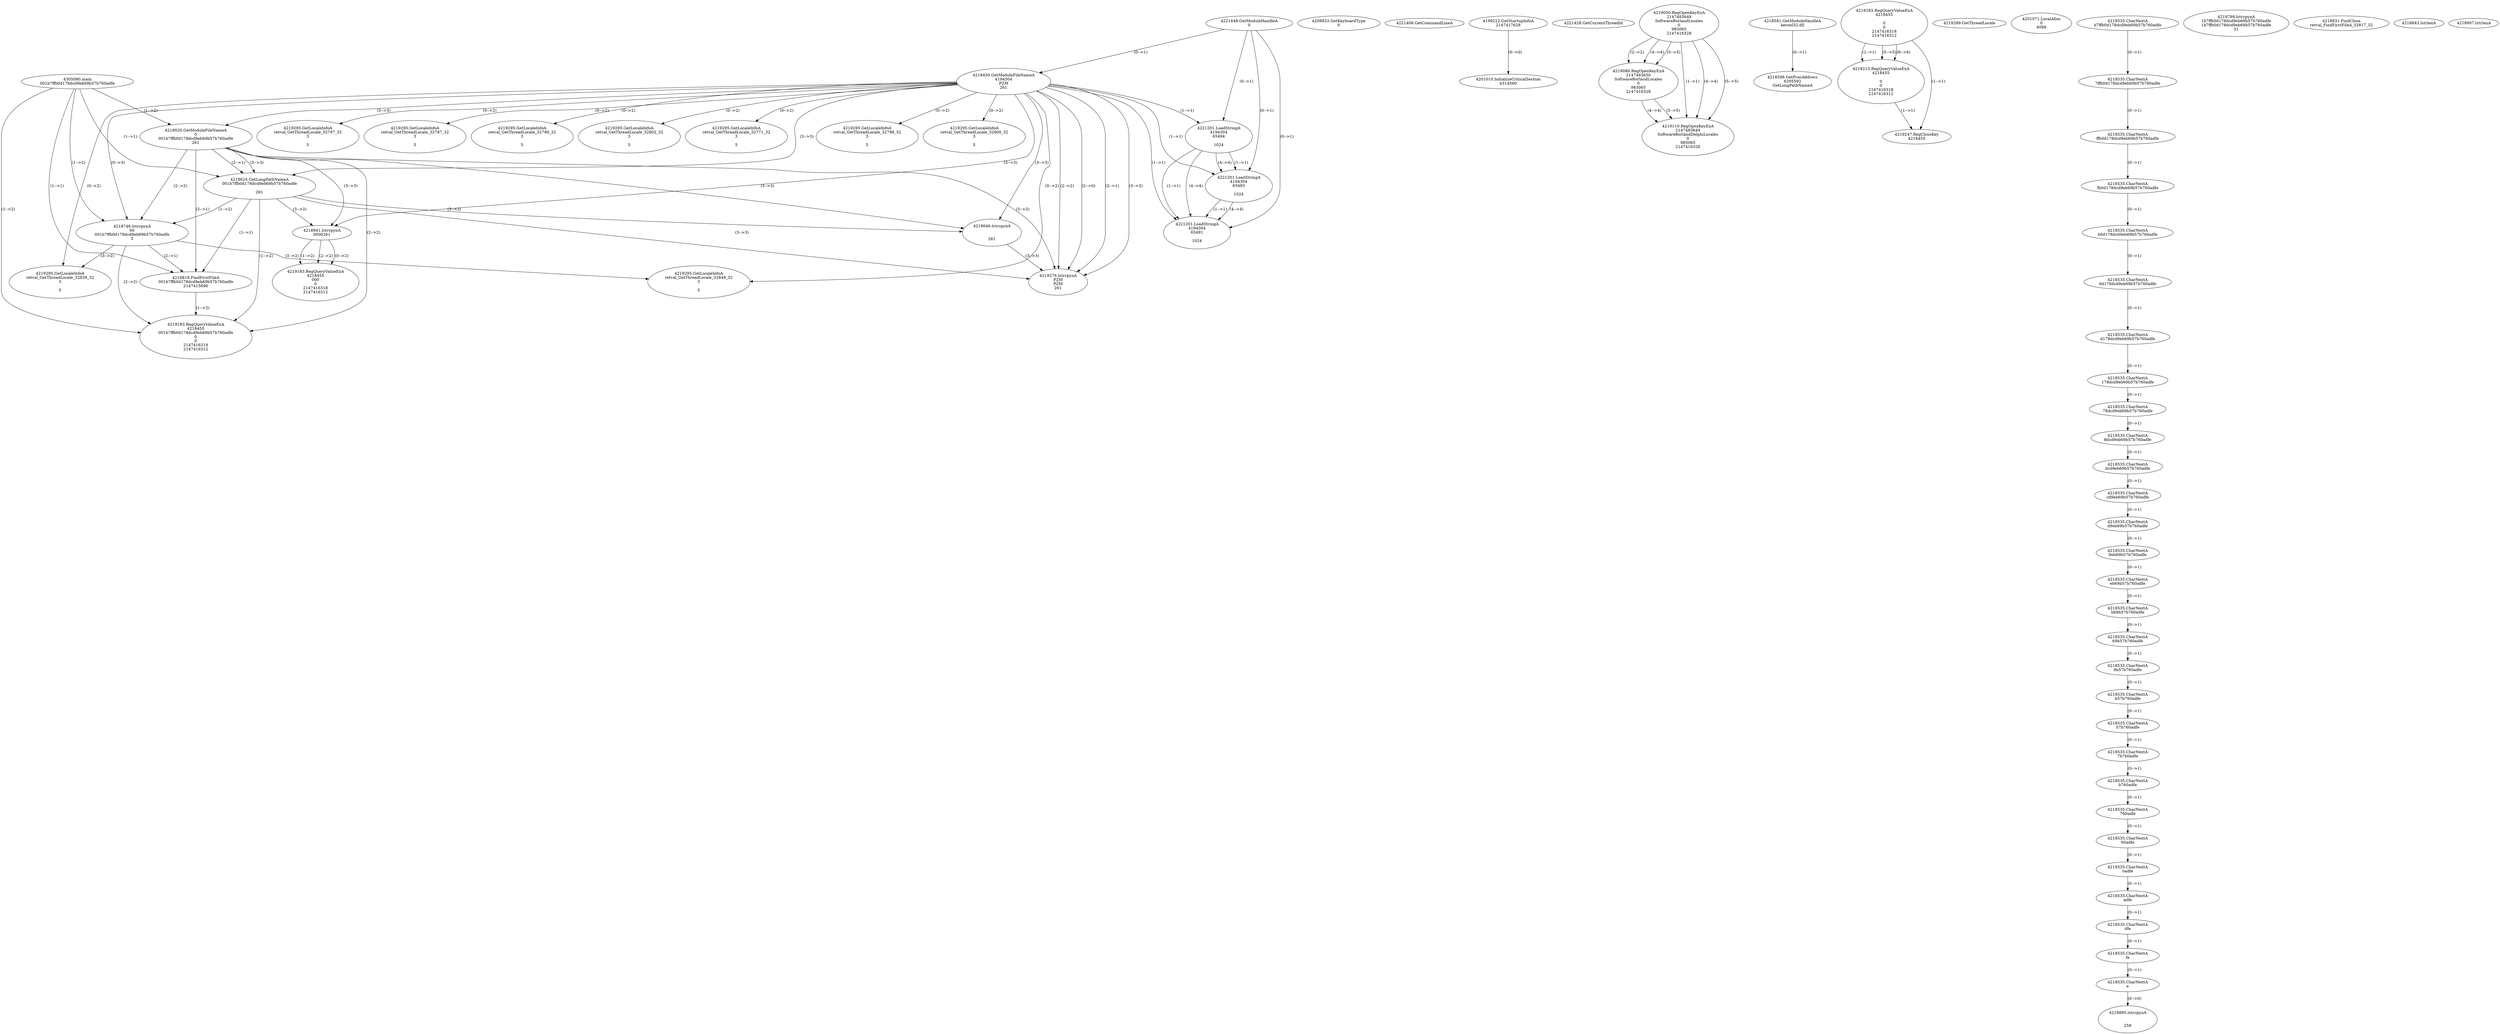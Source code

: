 // Global SCDG with merge call
digraph {
	0 [label="4305080.main
001b7ffb0d178dcd9eb69b57b760adfe"]
	1 [label="4221648.GetModuleHandleA
0"]
	2 [label="4208833.GetKeyboardType
0"]
	3 [label="4221408.GetCommandLineA
"]
	4 [label="4199222.GetStartupInfoA
2147417628"]
	5 [label="4221428.GetCurrentThreadId
"]
	6 [label="4218450.GetModuleFileNameA
4194304
PZM
261"]
	1 -> 6 [label="(0-->1)"]
	7 [label="4219020.GetModuleFileNameA
0
001b7ffb0d178dcd9eb69b57b760adfe
261"]
	0 -> 7 [label="(1-->2)"]
	6 -> 7 [label="(3-->3)"]
	8 [label="4219050.RegOpenKeyExA
2147483649
Software\Borland\Locales
0
983065
2147416328"]
	9 [label="4219080.RegOpenKeyExA
2147483650
Software\Borland\Locales
0
983065
2147416328"]
	8 -> 9 [label="(2-->2)"]
	8 -> 9 [label="(4-->4)"]
	8 -> 9 [label="(5-->5)"]
	10 [label="4218581.GetModuleHandleA
kernel32.dll"]
	11 [label="4218598.GetProcAddress
6295592
GetLongPathNameA"]
	10 -> 11 [label="(0-->1)"]
	12 [label="4218625.GetLongPathNameA
001b7ffb0d178dcd9eb69b57b760adfe

261"]
	0 -> 12 [label="(1-->1)"]
	7 -> 12 [label="(2-->1)"]
	6 -> 12 [label="(3-->3)"]
	7 -> 12 [label="(3-->3)"]
	13 [label="4218646.lstrcpynA


261"]
	6 -> 13 [label="(3-->3)"]
	7 -> 13 [label="(3-->3)"]
	12 -> 13 [label="(3-->3)"]
	14 [label="4219183.RegQueryValueExA
4218455

0
0
2147416318
2147416312"]
	15 [label="4219213.RegQueryValueExA
4218455

0
0
2147416318
2147416312"]
	14 -> 15 [label="(1-->1)"]
	14 -> 15 [label="(5-->5)"]
	14 -> 15 [label="(6-->6)"]
	16 [label="4219247.RegCloseKey
4218455"]
	14 -> 16 [label="(1-->1)"]
	15 -> 16 [label="(1-->1)"]
	17 [label="4219276.lstrcpynA
PZM
PZM
261"]
	6 -> 17 [label="(2-->1)"]
	6 -> 17 [label="(2-->2)"]
	6 -> 17 [label="(3-->3)"]
	7 -> 17 [label="(3-->3)"]
	12 -> 17 [label="(3-->3)"]
	13 -> 17 [label="(3-->3)"]
	6 -> 17 [label="(2-->0)"]
	18 [label="4219289.GetThreadLocale
"]
	19 [label="4219295.GetLocaleInfoA
retval_GetThreadLocale_32800_32
3

5"]
	6 -> 19 [label="(0-->2)"]
	20 [label="4221201.LoadStringA
4194304
65494

1024"]
	1 -> 20 [label="(0-->1)"]
	6 -> 20 [label="(1-->1)"]
	21 [label="4201010.InitializeCriticalSection
4314560"]
	4 -> 21 [label="(0-->0)"]
	22 [label="4201071.LocalAlloc
0
4088"]
	23 [label="4219295.GetLocaleInfoA
retval_GetThreadLocale_32797_32
3

5"]
	6 -> 23 [label="(0-->2)"]
	24 [label="4218746.lstrcpynA
00
001b7ffb0d178dcd9eb69b57b760adfe
3"]
	0 -> 24 [label="(1-->2)"]
	7 -> 24 [label="(2-->2)"]
	12 -> 24 [label="(1-->2)"]
	6 -> 24 [label="(0-->3)"]
	25 [label="4218535.CharNextA
b7ffb0d178dcd9eb69b57b760adfe"]
	26 [label="4218535.CharNextA
7ffb0d178dcd9eb69b57b760adfe"]
	25 -> 26 [label="(0-->1)"]
	27 [label="4218535.CharNextA
ffb0d178dcd9eb69b57b760adfe"]
	26 -> 27 [label="(0-->1)"]
	28 [label="4218535.CharNextA
fb0d178dcd9eb69b57b760adfe"]
	27 -> 28 [label="(0-->1)"]
	29 [label="4218535.CharNextA
b0d178dcd9eb69b57b760adfe"]
	28 -> 29 [label="(0-->1)"]
	30 [label="4218535.CharNextA
0d178dcd9eb69b57b760adfe"]
	29 -> 30 [label="(0-->1)"]
	31 [label="4218535.CharNextA
d178dcd9eb69b57b760adfe"]
	30 -> 31 [label="(0-->1)"]
	32 [label="4218535.CharNextA
178dcd9eb69b57b760adfe"]
	31 -> 32 [label="(0-->1)"]
	33 [label="4218535.CharNextA
78dcd9eb69b57b760adfe"]
	32 -> 33 [label="(0-->1)"]
	34 [label="4218535.CharNextA
8dcd9eb69b57b760adfe"]
	33 -> 34 [label="(0-->1)"]
	35 [label="4218535.CharNextA
dcd9eb69b57b760adfe"]
	34 -> 35 [label="(0-->1)"]
	36 [label="4218535.CharNextA
cd9eb69b57b760adfe"]
	35 -> 36 [label="(0-->1)"]
	37 [label="4218535.CharNextA
d9eb69b57b760adfe"]
	36 -> 37 [label="(0-->1)"]
	38 [label="4218535.CharNextA
9eb69b57b760adfe"]
	37 -> 38 [label="(0-->1)"]
	39 [label="4218535.CharNextA
eb69b57b760adfe"]
	38 -> 39 [label="(0-->1)"]
	40 [label="4218535.CharNextA
b69b57b760adfe"]
	39 -> 40 [label="(0-->1)"]
	41 [label="4218535.CharNextA
69b57b760adfe"]
	40 -> 41 [label="(0-->1)"]
	42 [label="4218535.CharNextA
9b57b760adfe"]
	41 -> 42 [label="(0-->1)"]
	43 [label="4218535.CharNextA
b57b760adfe"]
	42 -> 43 [label="(0-->1)"]
	44 [label="4218535.CharNextA
57b760adfe"]
	43 -> 44 [label="(0-->1)"]
	45 [label="4218535.CharNextA
7b760adfe"]
	44 -> 45 [label="(0-->1)"]
	46 [label="4218535.CharNextA
b760adfe"]
	45 -> 46 [label="(0-->1)"]
	47 [label="4218535.CharNextA
760adfe"]
	46 -> 47 [label="(0-->1)"]
	48 [label="4218535.CharNextA
60adfe"]
	47 -> 48 [label="(0-->1)"]
	49 [label="4218535.CharNextA
0adfe"]
	48 -> 49 [label="(0-->1)"]
	50 [label="4218535.CharNextA
adfe"]
	49 -> 50 [label="(0-->1)"]
	51 [label="4218535.CharNextA
dfe"]
	50 -> 51 [label="(0-->1)"]
	52 [label="4218535.CharNextA
fe"]
	51 -> 52 [label="(0-->1)"]
	53 [label="4218535.CharNextA
e"]
	52 -> 53 [label="(0-->1)"]
	54 [label="4218799.lstrcpynA
1b7ffb0d178dcd9eb69b57b760adfe
1b7ffb0d178dcd9eb69b57b760adfe
31"]
	55 [label="4218818.FindFirstFileA
001b7ffb0d178dcd9eb69b57b760adfe
2147415690"]
	0 -> 55 [label="(1-->1)"]
	7 -> 55 [label="(2-->1)"]
	12 -> 55 [label="(1-->1)"]
	24 -> 55 [label="(2-->1)"]
	56 [label="4219183.RegQueryValueExA
4218455
001b7ffb0d178dcd9eb69b57b760adfe
0
0
2147416318
2147416312"]
	0 -> 56 [label="(1-->2)"]
	7 -> 56 [label="(2-->2)"]
	12 -> 56 [label="(1-->2)"]
	24 -> 56 [label="(2-->2)"]
	55 -> 56 [label="(1-->2)"]
	57 [label="4219295.GetLocaleInfoA
retval_GetThreadLocale_32839_32
3

5"]
	6 -> 57 [label="(0-->2)"]
	24 -> 57 [label="(3-->2)"]
	58 [label="4218831.FindClose
retval_FindFirstFileA_32817_32"]
	59 [label="4218843.lstrlenA
"]
	60 [label="4218895.lstrcpynA


258"]
	53 -> 60 [label="(0-->0)"]
	61 [label="4218907.lstrlenA
"]
	62 [label="4218941.lstrcpynA
00\
00\
261"]
	6 -> 62 [label="(3-->3)"]
	7 -> 62 [label="(3-->3)"]
	12 -> 62 [label="(3-->3)"]
	63 [label="4219183.RegQueryValueExA
4218455
00\
0
0
2147416318
2147416312"]
	62 -> 63 [label="(1-->2)"]
	62 -> 63 [label="(2-->2)"]
	62 -> 63 [label="(0-->2)"]
	64 [label="4219295.GetLocaleInfoA
retval_GetThreadLocale_32848_32
3

5"]
	6 -> 64 [label="(0-->2)"]
	24 -> 64 [label="(3-->2)"]
	65 [label="4221201.LoadStringA
4194304
65493

1024"]
	1 -> 65 [label="(0-->1)"]
	6 -> 65 [label="(1-->1)"]
	20 -> 65 [label="(1-->1)"]
	20 -> 65 [label="(4-->4)"]
	66 [label="4221201.LoadStringA
4194304
65491

1024"]
	1 -> 66 [label="(0-->1)"]
	6 -> 66 [label="(1-->1)"]
	20 -> 66 [label="(1-->1)"]
	65 -> 66 [label="(1-->1)"]
	20 -> 66 [label="(4-->4)"]
	65 -> 66 [label="(4-->4)"]
	67 [label="4219295.GetLocaleInfoA
retval_GetThreadLocale_32787_32
3

5"]
	6 -> 67 [label="(0-->2)"]
	68 [label="4219295.GetLocaleInfoA
retval_GetThreadLocale_32786_32
3

5"]
	6 -> 68 [label="(0-->2)"]
	69 [label="4219295.GetLocaleInfoA
retval_GetThreadLocale_32802_32
3

5"]
	6 -> 69 [label="(0-->2)"]
	70 [label="4219110.RegOpenKeyExA
2147483649
Software\Borland\Delphi\Locales
0
983065
2147416328"]
	8 -> 70 [label="(1-->1)"]
	8 -> 70 [label="(4-->4)"]
	9 -> 70 [label="(4-->4)"]
	8 -> 70 [label="(5-->5)"]
	9 -> 70 [label="(5-->5)"]
	71 [label="4219295.GetLocaleInfoA
retval_GetThreadLocale_32771_32
3

5"]
	6 -> 71 [label="(0-->2)"]
	72 [label="4219295.GetLocaleInfoA
retval_GetThreadLocale_32788_32
3

5"]
	6 -> 72 [label="(0-->2)"]
}
